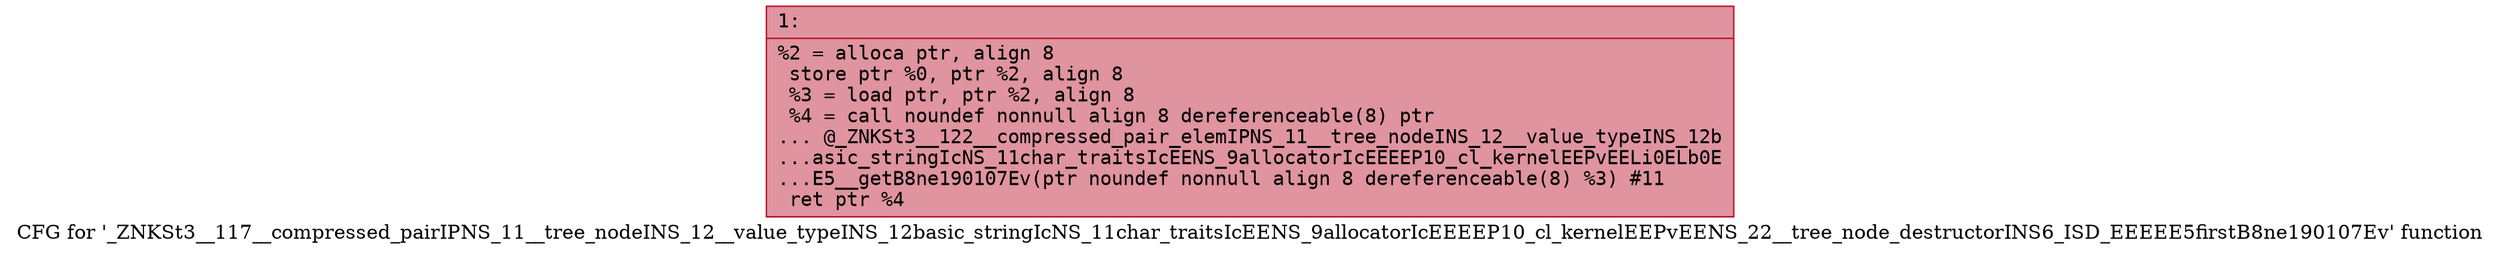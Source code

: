 digraph "CFG for '_ZNKSt3__117__compressed_pairIPNS_11__tree_nodeINS_12__value_typeINS_12basic_stringIcNS_11char_traitsIcEENS_9allocatorIcEEEEP10_cl_kernelEEPvEENS_22__tree_node_destructorINS6_ISD_EEEEE5firstB8ne190107Ev' function" {
	label="CFG for '_ZNKSt3__117__compressed_pairIPNS_11__tree_nodeINS_12__value_typeINS_12basic_stringIcNS_11char_traitsIcEENS_9allocatorIcEEEEP10_cl_kernelEEPvEENS_22__tree_node_destructorINS6_ISD_EEEEE5firstB8ne190107Ev' function";

	Node0x60000139e7b0 [shape=record,color="#b70d28ff", style=filled, fillcolor="#b70d2870" fontname="Courier",label="{1:\l|  %2 = alloca ptr, align 8\l  store ptr %0, ptr %2, align 8\l  %3 = load ptr, ptr %2, align 8\l  %4 = call noundef nonnull align 8 dereferenceable(8) ptr\l... @_ZNKSt3__122__compressed_pair_elemIPNS_11__tree_nodeINS_12__value_typeINS_12b\l...asic_stringIcNS_11char_traitsIcEENS_9allocatorIcEEEEP10_cl_kernelEEPvEELi0ELb0E\l...E5__getB8ne190107Ev(ptr noundef nonnull align 8 dereferenceable(8) %3) #11\l  ret ptr %4\l}"];
}
